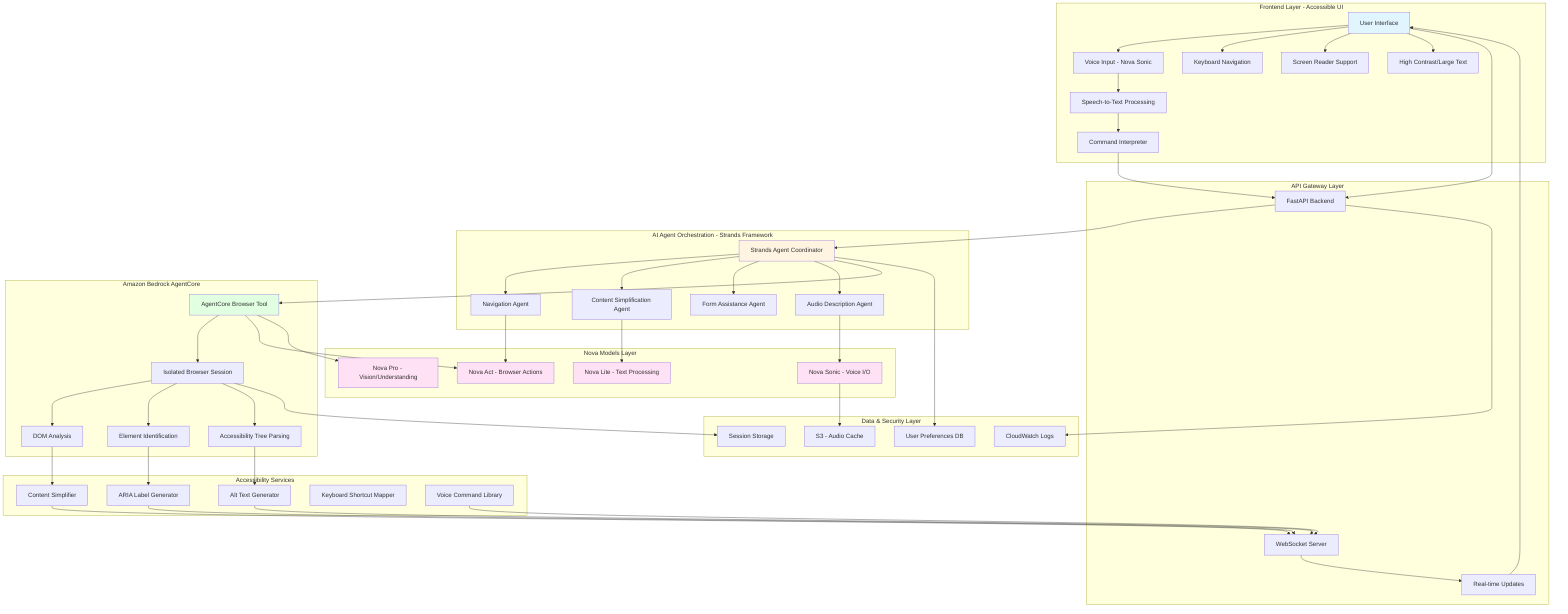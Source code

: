 graph TB
    subgraph "Frontend Layer - Accessible UI"
        A[User Interface] --> B[Voice Input - Nova Sonic]
        A --> C[Keyboard Navigation]
        A --> D[Screen Reader Support]
        A --> E[High Contrast/Large Text]
        B --> F[Speech-to-Text Processing]
        F --> G[Command Interpreter]
    end

    subgraph "API Gateway Layer"
        H[FastAPI Backend]
        I[WebSocket Server]
        J[Real-time Updates]
    end

    subgraph "AI Agent Orchestration - Strands Framework"
        K[Strands Agent Coordinator]
        K --> L[Navigation Agent]
        K --> M[Content Simplification Agent]
        K --> N[Form Assistance Agent]
        K --> O[Audio Description Agent]
    end

    subgraph "Amazon Bedrock AgentCore"
        P[AgentCore Browser Tool]
        P --> Q[Isolated Browser Session]
        Q --> R[DOM Analysis]
        Q --> S[Element Identification]
        Q --> T[Accessibility Tree Parsing]
    end

    subgraph "Nova Models Layer"
        U[Nova Act - Browser Actions]
        V[Nova Pro - Vision/Understanding]
        W[Nova Lite - Text Processing]
        X[Nova Sonic - Voice I/O]
    end

    subgraph "Accessibility Services"
        Y[Content Simplifier]
        Z[ARIA Label Generator]
        AA[Alt Text Generator]
        AB[Keyboard Shortcut Mapper]
        AC[Voice Command Library]
    end

    subgraph "Data & Security Layer"
        AD[User Preferences DB]
        AE[Session Storage]
        AF[CloudWatch Logs]
        AG[S3 - Audio Cache]
    end

    A --> H
    G --> H
    H --> K
    K --> P
    P --> U
    P --> V
    L --> U
    M --> W
    O --> X
    
    R --> Y
    S --> Z
    T --> AA
    
    Y --> I
    Z --> I
    AA --> I
    AC --> I
    I --> J
    J --> A
    
    K --> AD
    Q --> AE
    H --> AF
    X --> AG

    style A fill:#e1f5ff
    style K fill:#fff4e1
    style P fill:#e1ffe1
    style U fill:#ffe1f5
    style V fill:#ffe1f5
    style W fill:#ffe1f5
    style X fill:#ffe1f5